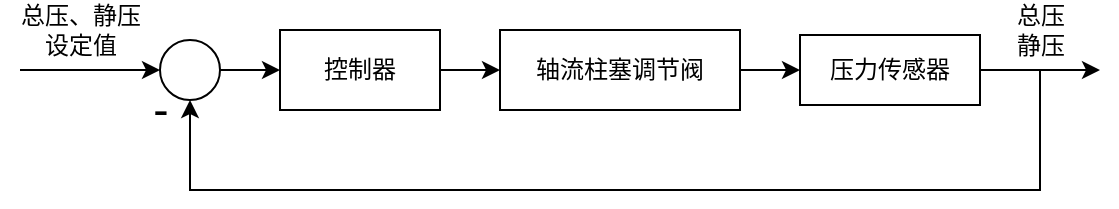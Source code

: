 <mxfile version="14.6.5" type="github">
  <diagram id="C5RBs43oDa-KdzZeNtuy" name="Page-1">
    <mxGraphModel dx="874" dy="511" grid="1" gridSize="10" guides="1" tooltips="1" connect="1" arrows="1" fold="1" page="0" pageScale="1" pageWidth="827" pageHeight="1169" math="0" shadow="0">
      <root>
        <mxCell id="WIyWlLk6GJQsqaUBKTNV-0" />
        <mxCell id="WIyWlLk6GJQsqaUBKTNV-1" parent="WIyWlLk6GJQsqaUBKTNV-0" />
        <mxCell id="e9XX3V7E6USTkY81MT2J-9" style="edgeStyle=orthogonalEdgeStyle;rounded=0;orthogonalLoop=1;jettySize=auto;html=1;entryX=0;entryY=0.5;entryDx=0;entryDy=0;" edge="1" parent="WIyWlLk6GJQsqaUBKTNV-1" source="e9XX3V7E6USTkY81MT2J-0" target="e9XX3V7E6USTkY81MT2J-1">
          <mxGeometry relative="1" as="geometry" />
        </mxCell>
        <mxCell id="e9XX3V7E6USTkY81MT2J-0" value="控制器" style="rounded=0;whiteSpace=wrap;html=1;" vertex="1" parent="WIyWlLk6GJQsqaUBKTNV-1">
          <mxGeometry x="-230" y="260" width="80" height="40" as="geometry" />
        </mxCell>
        <mxCell id="e9XX3V7E6USTkY81MT2J-10" style="edgeStyle=orthogonalEdgeStyle;rounded=0;orthogonalLoop=1;jettySize=auto;html=1;entryX=0;entryY=0.5;entryDx=0;entryDy=0;" edge="1" parent="WIyWlLk6GJQsqaUBKTNV-1" source="e9XX3V7E6USTkY81MT2J-1" target="e9XX3V7E6USTkY81MT2J-2">
          <mxGeometry relative="1" as="geometry">
            <mxPoint x="40" y="290" as="targetPoint" />
          </mxGeometry>
        </mxCell>
        <mxCell id="e9XX3V7E6USTkY81MT2J-1" value="轴流柱塞调节阀" style="rounded=0;whiteSpace=wrap;html=1;" vertex="1" parent="WIyWlLk6GJQsqaUBKTNV-1">
          <mxGeometry x="-120" y="260" width="120" height="40" as="geometry" />
        </mxCell>
        <mxCell id="e9XX3V7E6USTkY81MT2J-12" style="edgeStyle=orthogonalEdgeStyle;rounded=0;orthogonalLoop=1;jettySize=auto;html=1;entryX=0.5;entryY=1;entryDx=0;entryDy=0;" edge="1" parent="WIyWlLk6GJQsqaUBKTNV-1" source="e9XX3V7E6USTkY81MT2J-2" target="e9XX3V7E6USTkY81MT2J-3">
          <mxGeometry relative="1" as="geometry">
            <Array as="points">
              <mxPoint x="150" y="280" />
              <mxPoint x="150" y="340" />
              <mxPoint x="-275" y="340" />
            </Array>
          </mxGeometry>
        </mxCell>
        <mxCell id="e9XX3V7E6USTkY81MT2J-2" value="压力传感器" style="rounded=0;whiteSpace=wrap;html=1;" vertex="1" parent="WIyWlLk6GJQsqaUBKTNV-1">
          <mxGeometry x="30" y="262.5" width="90" height="35" as="geometry" />
        </mxCell>
        <mxCell id="e9XX3V7E6USTkY81MT2J-8" style="edgeStyle=orthogonalEdgeStyle;rounded=0;orthogonalLoop=1;jettySize=auto;html=1;entryX=0;entryY=0.5;entryDx=0;entryDy=0;" edge="1" parent="WIyWlLk6GJQsqaUBKTNV-1" source="e9XX3V7E6USTkY81MT2J-3" target="e9XX3V7E6USTkY81MT2J-0">
          <mxGeometry relative="1" as="geometry" />
        </mxCell>
        <mxCell id="e9XX3V7E6USTkY81MT2J-3" value="" style="ellipse;whiteSpace=wrap;html=1;aspect=fixed;" vertex="1" parent="WIyWlLk6GJQsqaUBKTNV-1">
          <mxGeometry x="-290" y="265" width="30" height="30" as="geometry" />
        </mxCell>
        <mxCell id="e9XX3V7E6USTkY81MT2J-4" value="" style="endArrow=classic;html=1;entryX=0;entryY=0.5;entryDx=0;entryDy=0;" edge="1" parent="WIyWlLk6GJQsqaUBKTNV-1" target="e9XX3V7E6USTkY81MT2J-3">
          <mxGeometry width="50" height="50" relative="1" as="geometry">
            <mxPoint x="-360" y="280" as="sourcePoint" />
            <mxPoint x="-310" y="270" as="targetPoint" />
          </mxGeometry>
        </mxCell>
        <mxCell id="e9XX3V7E6USTkY81MT2J-5" value="总压、静压&lt;br&gt;设定值" style="text;html=1;align=center;verticalAlign=middle;resizable=0;points=[];autosize=1;strokeColor=none;" vertex="1" parent="WIyWlLk6GJQsqaUBKTNV-1">
          <mxGeometry x="-370" y="245" width="80" height="30" as="geometry" />
        </mxCell>
        <mxCell id="e9XX3V7E6USTkY81MT2J-6" value="&lt;font style=&quot;font-size: 23px&quot;&gt;-&lt;/font&gt;" style="text;html=1;align=center;verticalAlign=middle;resizable=0;points=[];autosize=1;strokeColor=none;strokeWidth=8;" vertex="1" parent="WIyWlLk6GJQsqaUBKTNV-1">
          <mxGeometry x="-300" y="290" width="20" height="20" as="geometry" />
        </mxCell>
        <mxCell id="e9XX3V7E6USTkY81MT2J-11" value="" style="endArrow=classic;html=1;" edge="1" parent="WIyWlLk6GJQsqaUBKTNV-1">
          <mxGeometry width="50" height="50" relative="1" as="geometry">
            <mxPoint x="120" y="280" as="sourcePoint" />
            <mxPoint x="180" y="280" as="targetPoint" />
          </mxGeometry>
        </mxCell>
        <mxCell id="e9XX3V7E6USTkY81MT2J-13" value="总压&lt;br&gt;静压" style="text;html=1;align=center;verticalAlign=middle;resizable=0;points=[];autosize=1;strokeColor=none;" vertex="1" parent="WIyWlLk6GJQsqaUBKTNV-1">
          <mxGeometry x="130" y="245" width="40" height="30" as="geometry" />
        </mxCell>
      </root>
    </mxGraphModel>
  </diagram>
</mxfile>
